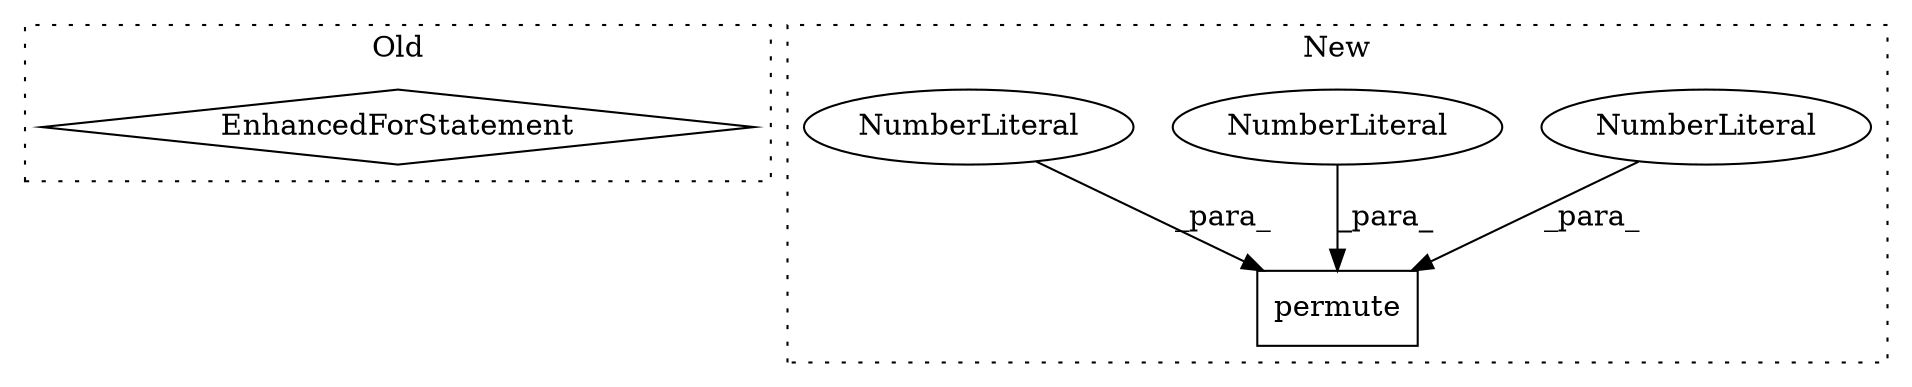 digraph G {
subgraph cluster0 {
1 [label="EnhancedForStatement" a="70" s="3053,3159" l="67,2" shape="diamond"];
label = "Old";
style="dotted";
}
subgraph cluster1 {
2 [label="permute" a="32" s="953,966" l="8,1" shape="box"];
3 [label="NumberLiteral" a="34" s="963" l="1" shape="ellipse"];
4 [label="NumberLiteral" a="34" s="965" l="1" shape="ellipse"];
5 [label="NumberLiteral" a="34" s="961" l="1" shape="ellipse"];
label = "New";
style="dotted";
}
3 -> 2 [label="_para_"];
4 -> 2 [label="_para_"];
5 -> 2 [label="_para_"];
}